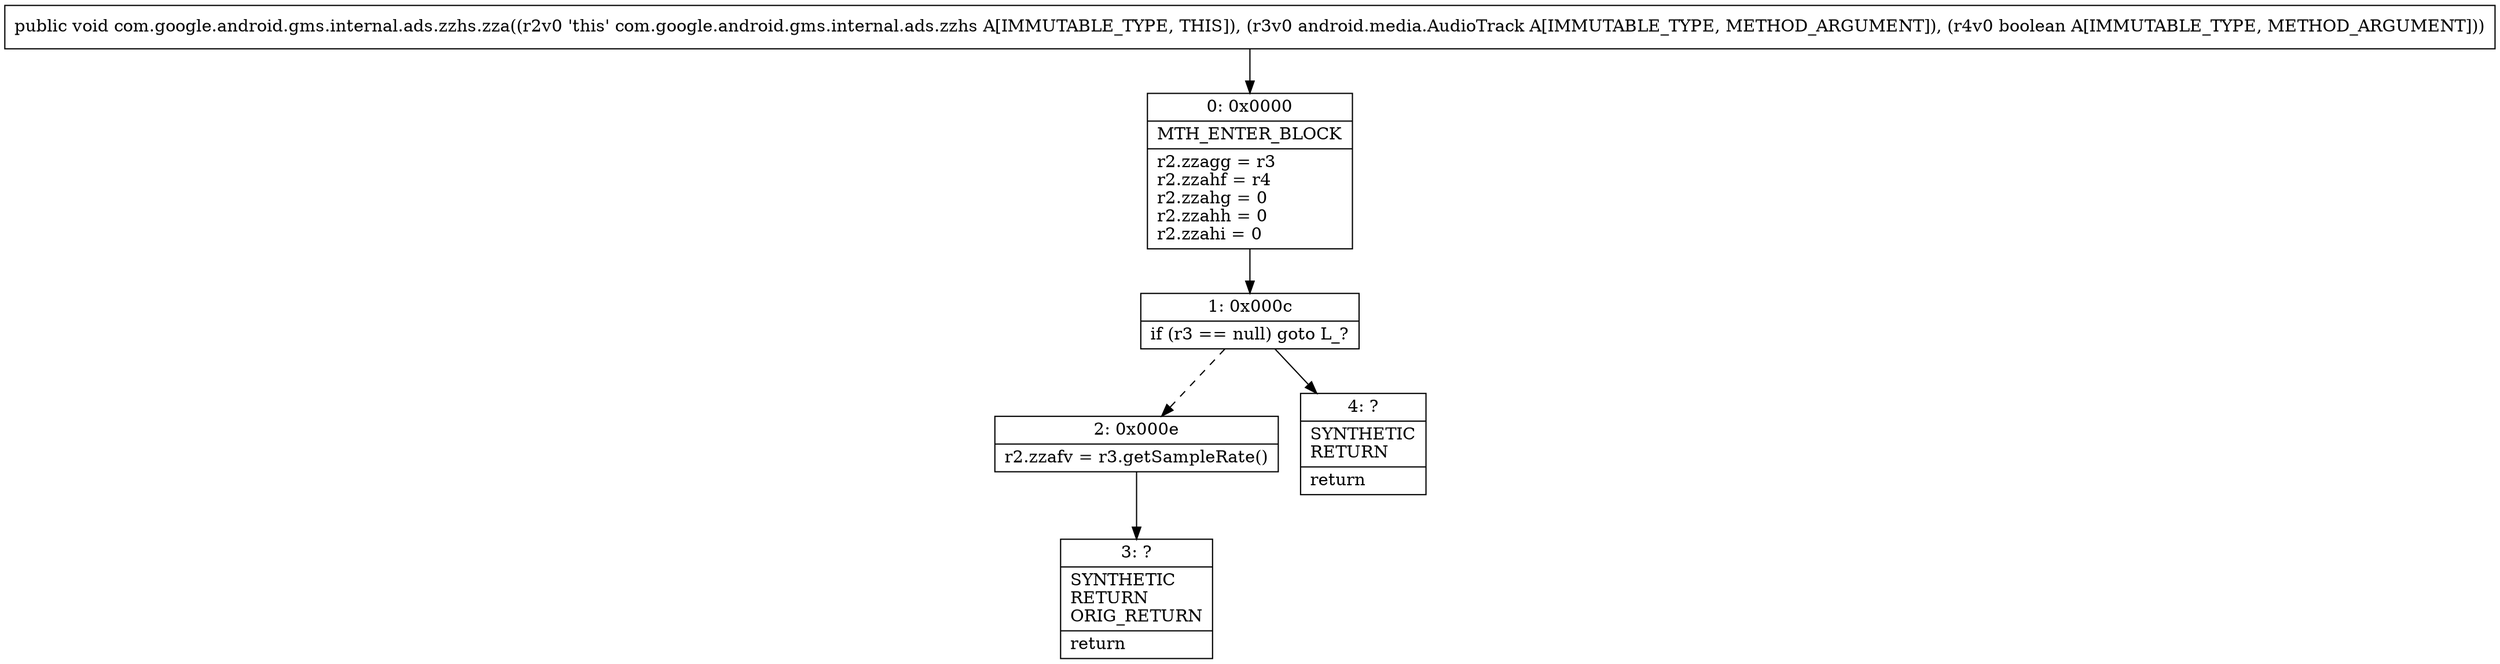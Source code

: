 digraph "CFG forcom.google.android.gms.internal.ads.zzhs.zza(Landroid\/media\/AudioTrack;Z)V" {
Node_0 [shape=record,label="{0\:\ 0x0000|MTH_ENTER_BLOCK\l|r2.zzagg = r3\lr2.zzahf = r4\lr2.zzahg = 0\lr2.zzahh = 0\lr2.zzahi = 0\l}"];
Node_1 [shape=record,label="{1\:\ 0x000c|if (r3 == null) goto L_?\l}"];
Node_2 [shape=record,label="{2\:\ 0x000e|r2.zzafv = r3.getSampleRate()\l}"];
Node_3 [shape=record,label="{3\:\ ?|SYNTHETIC\lRETURN\lORIG_RETURN\l|return\l}"];
Node_4 [shape=record,label="{4\:\ ?|SYNTHETIC\lRETURN\l|return\l}"];
MethodNode[shape=record,label="{public void com.google.android.gms.internal.ads.zzhs.zza((r2v0 'this' com.google.android.gms.internal.ads.zzhs A[IMMUTABLE_TYPE, THIS]), (r3v0 android.media.AudioTrack A[IMMUTABLE_TYPE, METHOD_ARGUMENT]), (r4v0 boolean A[IMMUTABLE_TYPE, METHOD_ARGUMENT])) }"];
MethodNode -> Node_0;
Node_0 -> Node_1;
Node_1 -> Node_2[style=dashed];
Node_1 -> Node_4;
Node_2 -> Node_3;
}


